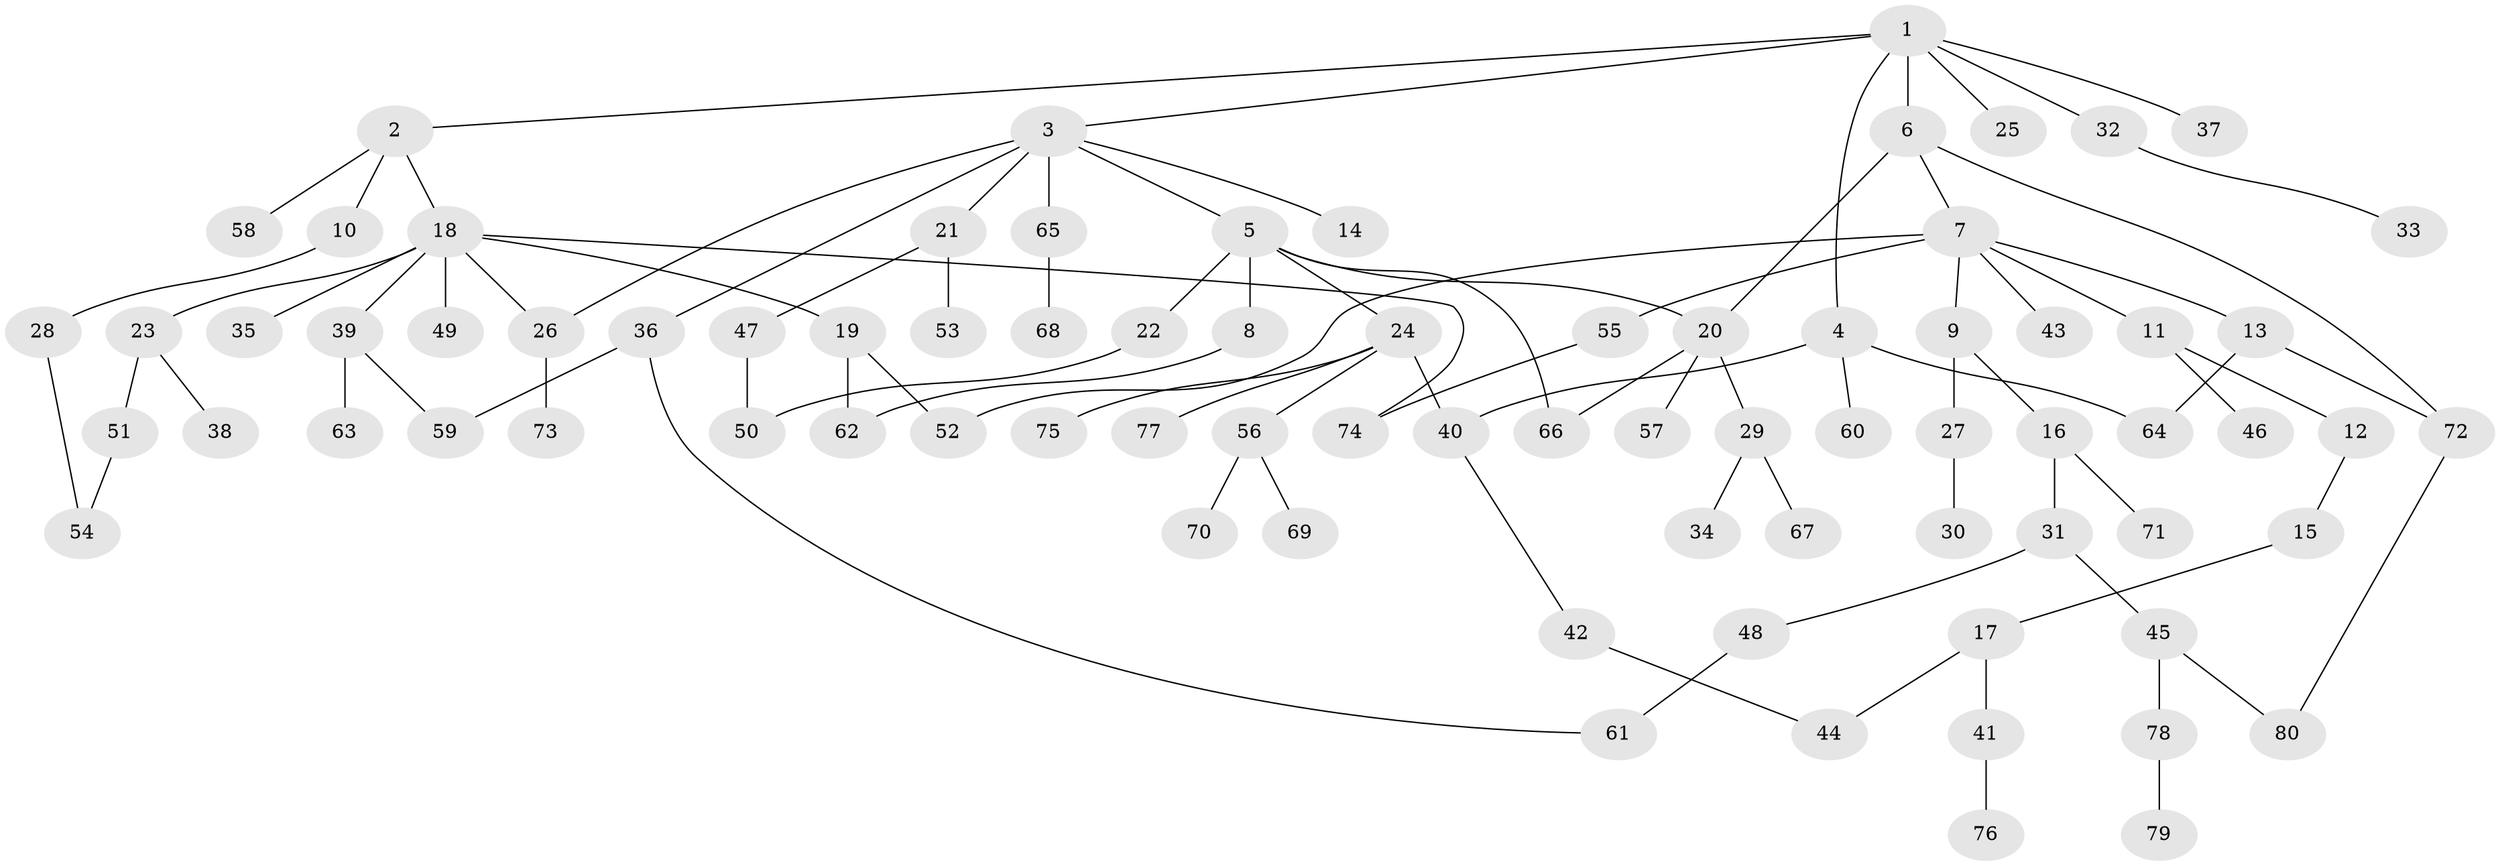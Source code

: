 // coarse degree distribution, {7: 0.08333333333333333, 4: 0.0625, 6: 0.020833333333333332, 5: 0.020833333333333332, 2: 0.2916666666666667, 3: 0.1875, 1: 0.3333333333333333}
// Generated by graph-tools (version 1.1) at 2025/16/03/04/25 18:16:51]
// undirected, 80 vertices, 94 edges
graph export_dot {
graph [start="1"]
  node [color=gray90,style=filled];
  1;
  2;
  3;
  4;
  5;
  6;
  7;
  8;
  9;
  10;
  11;
  12;
  13;
  14;
  15;
  16;
  17;
  18;
  19;
  20;
  21;
  22;
  23;
  24;
  25;
  26;
  27;
  28;
  29;
  30;
  31;
  32;
  33;
  34;
  35;
  36;
  37;
  38;
  39;
  40;
  41;
  42;
  43;
  44;
  45;
  46;
  47;
  48;
  49;
  50;
  51;
  52;
  53;
  54;
  55;
  56;
  57;
  58;
  59;
  60;
  61;
  62;
  63;
  64;
  65;
  66;
  67;
  68;
  69;
  70;
  71;
  72;
  73;
  74;
  75;
  76;
  77;
  78;
  79;
  80;
  1 -- 2;
  1 -- 3;
  1 -- 4;
  1 -- 6;
  1 -- 25;
  1 -- 32;
  1 -- 37;
  2 -- 10;
  2 -- 18;
  2 -- 58;
  3 -- 5;
  3 -- 14;
  3 -- 21;
  3 -- 26;
  3 -- 36;
  3 -- 65;
  4 -- 60;
  4 -- 40;
  4 -- 64;
  5 -- 8;
  5 -- 20;
  5 -- 22;
  5 -- 24;
  5 -- 66;
  6 -- 7;
  6 -- 72;
  6 -- 20;
  7 -- 9;
  7 -- 11;
  7 -- 13;
  7 -- 43;
  7 -- 52;
  7 -- 55;
  8 -- 62;
  9 -- 16;
  9 -- 27;
  10 -- 28;
  11 -- 12;
  11 -- 46;
  12 -- 15;
  13 -- 64;
  13 -- 72;
  15 -- 17;
  16 -- 31;
  16 -- 71;
  17 -- 41;
  17 -- 44;
  18 -- 19;
  18 -- 23;
  18 -- 35;
  18 -- 39;
  18 -- 49;
  18 -- 26;
  18 -- 74;
  19 -- 62;
  19 -- 52;
  20 -- 29;
  20 -- 57;
  20 -- 66;
  21 -- 47;
  21 -- 53;
  22 -- 50;
  23 -- 38;
  23 -- 51;
  24 -- 40;
  24 -- 56;
  24 -- 75;
  24 -- 77;
  26 -- 73;
  27 -- 30;
  28 -- 54;
  29 -- 34;
  29 -- 67;
  31 -- 45;
  31 -- 48;
  32 -- 33;
  36 -- 61;
  36 -- 59;
  39 -- 59;
  39 -- 63;
  40 -- 42;
  41 -- 76;
  42 -- 44;
  45 -- 78;
  45 -- 80;
  47 -- 50;
  48 -- 61;
  51 -- 54;
  55 -- 74;
  56 -- 69;
  56 -- 70;
  65 -- 68;
  72 -- 80;
  78 -- 79;
}

